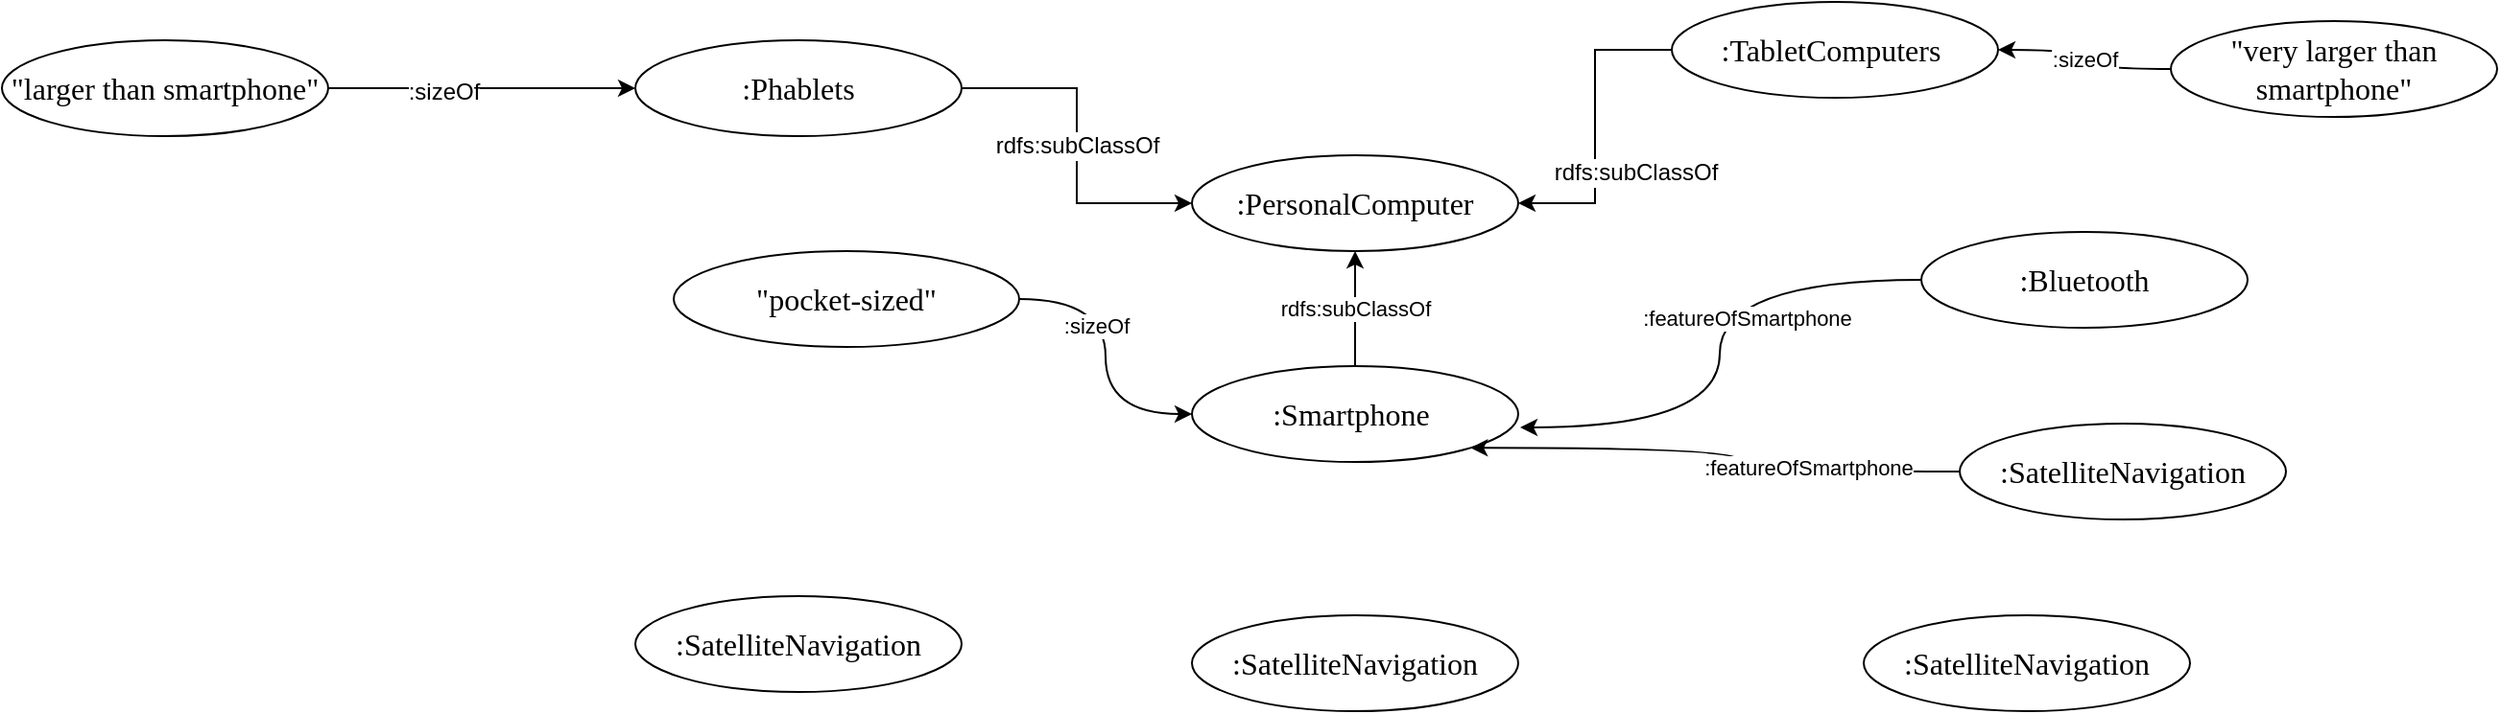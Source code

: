 <mxfile version="12.9.12" type="github"><diagram id="6EJmIQCMB_OZhvxzYGdf" name="Page-1"><mxGraphModel dx="1422" dy="762" grid="1" gridSize="10" guides="1" tooltips="1" connect="1" arrows="1" fold="1" page="1" pageScale="1" pageWidth="1333" pageHeight="750" math="0" shadow="0"><root><mxCell id="0"/><mxCell id="1" parent="0"/><mxCell id="hPxL_k1Vu3OS0e9sXAEU-1" value="&lt;span style=&quot;font-size: 12.0pt ; line-height: 107% ; font-family: &amp;#34;times new roman&amp;#34; , serif&quot;&gt;:PersonalComputer&lt;/span&gt;" style="ellipse;whiteSpace=wrap;html=1;" vertex="1" parent="1"><mxGeometry x="630" y="110" width="170" height="50" as="geometry"/></mxCell><mxCell id="hPxL_k1Vu3OS0e9sXAEU-8" value="rdfs:subClassOf" style="edgeStyle=orthogonalEdgeStyle;rounded=0;orthogonalLoop=1;jettySize=auto;html=1;exitX=0.5;exitY=0;exitDx=0;exitDy=0;entryX=0.5;entryY=1;entryDx=0;entryDy=0;" edge="1" parent="1" source="hPxL_k1Vu3OS0e9sXAEU-2" target="hPxL_k1Vu3OS0e9sXAEU-1"><mxGeometry relative="1" as="geometry"/></mxCell><mxCell id="hPxL_k1Vu3OS0e9sXAEU-2" value="&lt;span style=&quot;font-size: 12.0pt ; line-height: 107% ; font-family: &amp;#34;times new roman&amp;#34; , serif&quot;&gt;:S&lt;/span&gt;&lt;span style=&quot;font-size: 12.0pt ; line-height: 107% ; font-family: &amp;#34;times new roman&amp;#34; , serif&quot;&gt;martphone&amp;nbsp;&lt;/span&gt;" style="ellipse;whiteSpace=wrap;html=1;" vertex="1" parent="1"><mxGeometry x="630" y="220" width="170" height="50" as="geometry"/></mxCell><mxCell id="hPxL_k1Vu3OS0e9sXAEU-6" value="&lt;span style=&quot;font-family: &amp;#34;helvetica&amp;#34; ; font-style: normal ; font-weight: 400 ; letter-spacing: normal ; text-align: center ; text-indent: 0px ; text-transform: none ; word-spacing: 0px ; float: none ; display: inline&quot;&gt;&lt;font style=&quot;font-size: 12px&quot;&gt;rdfs:subClassOf&lt;/font&gt;&lt;/span&gt;" style="edgeStyle=orthogonalEdgeStyle;rounded=0;orthogonalLoop=1;jettySize=auto;html=1;exitX=1;exitY=0.5;exitDx=0;exitDy=0;entryX=0;entryY=0.5;entryDx=0;entryDy=0;" edge="1" parent="1" source="hPxL_k1Vu3OS0e9sXAEU-3" target="hPxL_k1Vu3OS0e9sXAEU-1"><mxGeometry relative="1" as="geometry"/></mxCell><mxCell id="hPxL_k1Vu3OS0e9sXAEU-3" value="&lt;span style=&quot;font-size: 12.0pt ; line-height: 107% ; font-family: &amp;#34;times new roman&amp;#34; , serif&quot;&gt;:P&lt;/span&gt;&lt;span style=&quot;font-size: 12.0pt ; line-height: 107% ; font-family: &amp;#34;times new roman&amp;#34; , serif&quot;&gt;hablets&lt;/span&gt;" style="ellipse;whiteSpace=wrap;html=1;" vertex="1" parent="1"><mxGeometry x="340" y="50" width="170" height="50" as="geometry"/></mxCell><mxCell id="hPxL_k1Vu3OS0e9sXAEU-7" style="edgeStyle=orthogonalEdgeStyle;rounded=0;orthogonalLoop=1;jettySize=auto;html=1;exitX=0;exitY=0.5;exitDx=0;exitDy=0;entryX=1;entryY=0.5;entryDx=0;entryDy=0;" edge="1" parent="1" source="hPxL_k1Vu3OS0e9sXAEU-4" target="hPxL_k1Vu3OS0e9sXAEU-1"><mxGeometry relative="1" as="geometry"><mxPoint x="810" y="75" as="targetPoint"/></mxGeometry></mxCell><mxCell id="hPxL_k1Vu3OS0e9sXAEU-9" value="&lt;font style=&quot;font-size: 12px&quot;&gt;rdfs:subClassOf&lt;/font&gt;" style="edgeLabel;html=1;align=center;verticalAlign=middle;resizable=0;points=[];" vertex="1" connectable="0" parent="hPxL_k1Vu3OS0e9sXAEU-7"><mxGeometry x="0.28" y="-1" relative="1" as="geometry"><mxPoint x="22" y="1" as="offset"/></mxGeometry></mxCell><mxCell id="hPxL_k1Vu3OS0e9sXAEU-4" value="&lt;span style=&quot;font-size: 12.0pt ; line-height: 107% ; font-family: &amp;#34;times new roman&amp;#34; , serif&quot;&gt;:T&lt;/span&gt;&lt;span style=&quot;font-size: 12.0pt ; line-height: 107% ; font-family: &amp;#34;times new roman&amp;#34; , serif&quot;&gt;&lt;span style=&quot;font-size: 12.0pt ; line-height: 107% ; font-family: &amp;#34;times new roman&amp;#34; , serif&quot;&gt;abletComputers&lt;/span&gt;&amp;nbsp;&lt;/span&gt;" style="ellipse;whiteSpace=wrap;html=1;" vertex="1" parent="1"><mxGeometry x="880" y="30" width="170" height="50" as="geometry"/></mxCell><mxCell id="hPxL_k1Vu3OS0e9sXAEU-15" style="edgeStyle=orthogonalEdgeStyle;curved=1;rounded=0;orthogonalLoop=1;jettySize=auto;html=1;entryX=0;entryY=0.5;entryDx=0;entryDy=0;" edge="1" parent="1" source="hPxL_k1Vu3OS0e9sXAEU-10" target="hPxL_k1Vu3OS0e9sXAEU-2"><mxGeometry relative="1" as="geometry"/></mxCell><mxCell id="hPxL_k1Vu3OS0e9sXAEU-16" value=":sizeOf" style="edgeLabel;html=1;align=center;verticalAlign=middle;resizable=0;points=[];" vertex="1" connectable="0" parent="hPxL_k1Vu3OS0e9sXAEU-15"><mxGeometry x="-0.467" y="-14" relative="1" as="geometry"><mxPoint as="offset"/></mxGeometry></mxCell><mxCell id="hPxL_k1Vu3OS0e9sXAEU-10" value="&lt;font face=&quot;times new roman, serif&quot;&gt;&lt;span style=&quot;font-size: 16px&quot;&gt;&quot;&lt;/span&gt;&lt;/font&gt;&lt;span style=&quot;font-size: 12.0pt ; line-height: 107% ; font-family: &amp;#34;times new roman&amp;#34; , serif&quot;&gt;pocket-sized&lt;/span&gt;&lt;font face=&quot;times new roman, serif&quot;&gt;&lt;span style=&quot;font-size: 16px&quot;&gt;&quot;&lt;/span&gt;&lt;/font&gt;" style="ellipse;whiteSpace=wrap;html=1;" vertex="1" parent="1"><mxGeometry x="360" y="160" width="180" height="50" as="geometry"/></mxCell><mxCell id="hPxL_k1Vu3OS0e9sXAEU-13" style="edgeStyle=orthogonalEdgeStyle;rounded=0;orthogonalLoop=1;jettySize=auto;html=1;exitX=1;exitY=0.5;exitDx=0;exitDy=0;" edge="1" parent="1" source="hPxL_k1Vu3OS0e9sXAEU-11" target="hPxL_k1Vu3OS0e9sXAEU-3"><mxGeometry relative="1" as="geometry"/></mxCell><mxCell id="hPxL_k1Vu3OS0e9sXAEU-14" value="&lt;font style=&quot;font-size: 12px&quot;&gt;:sizeOf&lt;/font&gt;" style="edgeLabel;html=1;align=center;verticalAlign=middle;resizable=0;points=[];" vertex="1" connectable="0" parent="hPxL_k1Vu3OS0e9sXAEU-13"><mxGeometry x="-0.25" y="-2" relative="1" as="geometry"><mxPoint as="offset"/></mxGeometry></mxCell><mxCell id="hPxL_k1Vu3OS0e9sXAEU-11" value="&lt;font face=&quot;times new roman, serif&quot;&gt;&lt;span style=&quot;font-size: 16px&quot;&gt;&quot;&lt;/span&gt;&lt;/font&gt;&lt;span style=&quot;font-size: 12.0pt ; line-height: 107% ; font-family: &amp;#34;times new roman&amp;#34; , serif&quot;&gt;larger than smartphone&lt;/span&gt;&lt;font face=&quot;times new roman, serif&quot;&gt;&lt;span style=&quot;font-size: 16px&quot;&gt;&quot;&lt;/span&gt;&lt;/font&gt;" style="ellipse;whiteSpace=wrap;html=1;" vertex="1" parent="1"><mxGeometry x="10" y="50" width="170" height="50" as="geometry"/></mxCell><mxCell id="hPxL_k1Vu3OS0e9sXAEU-17" value=":sizeOf" style="edgeStyle=orthogonalEdgeStyle;curved=1;rounded=0;orthogonalLoop=1;jettySize=auto;html=1;" edge="1" parent="1" source="hPxL_k1Vu3OS0e9sXAEU-12" target="hPxL_k1Vu3OS0e9sXAEU-4"><mxGeometry relative="1" as="geometry"><Array as="points"><mxPoint x="1095" y="65"/><mxPoint x="1095" y="55"/></Array></mxGeometry></mxCell><mxCell id="hPxL_k1Vu3OS0e9sXAEU-12" value="&lt;font face=&quot;times new roman, serif&quot;&gt;&lt;span style=&quot;font-size: 16px&quot;&gt;&quot;very&amp;nbsp;&lt;/span&gt;&lt;/font&gt;&lt;span style=&quot;font-size: 12.0pt ; line-height: 107% ; font-family: &amp;#34;times new roman&amp;#34; , serif&quot;&gt;larger than smartphone&lt;/span&gt;&lt;font face=&quot;times new roman, serif&quot;&gt;&lt;span style=&quot;font-size: 16px&quot;&gt;&quot;&lt;/span&gt;&lt;/font&gt;" style="ellipse;whiteSpace=wrap;html=1;" vertex="1" parent="1"><mxGeometry x="1140" y="40" width="170" height="50" as="geometry"/></mxCell><mxCell id="hPxL_k1Vu3OS0e9sXAEU-21" style="edgeStyle=orthogonalEdgeStyle;curved=1;rounded=0;orthogonalLoop=1;jettySize=auto;html=1;entryX=1;entryY=1;entryDx=0;entryDy=0;" edge="1" parent="1" source="hPxL_k1Vu3OS0e9sXAEU-18" target="hPxL_k1Vu3OS0e9sXAEU-2"><mxGeometry relative="1" as="geometry"/></mxCell><mxCell id="hPxL_k1Vu3OS0e9sXAEU-23" value=":featureOfSmartphone" style="edgeLabel;html=1;align=center;verticalAlign=middle;resizable=0;points=[];" vertex="1" connectable="0" parent="hPxL_k1Vu3OS0e9sXAEU-21"><mxGeometry x="-0.409" y="-2" relative="1" as="geometry"><mxPoint as="offset"/></mxGeometry></mxCell><mxCell id="hPxL_k1Vu3OS0e9sXAEU-18" value="&lt;span style=&quot;font-size: 12.0pt ; line-height: 107% ; font-family: &amp;#34;times new roman&amp;#34; , serif&quot;&gt;:S&lt;/span&gt;&lt;span style=&quot;font-size: 12.0pt ; line-height: 107% ; font-family: &amp;#34;times new roman&amp;#34; , serif&quot;&gt;atelliteNavigation&lt;/span&gt;" style="ellipse;whiteSpace=wrap;html=1;" vertex="1" parent="1"><mxGeometry x="1030" y="250" width="170" height="50" as="geometry"/></mxCell><mxCell id="hPxL_k1Vu3OS0e9sXAEU-20" style="edgeStyle=orthogonalEdgeStyle;curved=1;rounded=0;orthogonalLoop=1;jettySize=auto;html=1;entryX=1.006;entryY=0.64;entryDx=0;entryDy=0;entryPerimeter=0;" edge="1" parent="1" source="hPxL_k1Vu3OS0e9sXAEU-19" target="hPxL_k1Vu3OS0e9sXAEU-2"><mxGeometry relative="1" as="geometry"/></mxCell><mxCell id="hPxL_k1Vu3OS0e9sXAEU-22" value=":featureOfSmartphone" style="edgeLabel;html=1;align=center;verticalAlign=middle;resizable=0;points=[];" vertex="1" connectable="0" parent="hPxL_k1Vu3OS0e9sXAEU-20"><mxGeometry x="-0.364" y="20" relative="1" as="geometry"><mxPoint as="offset"/></mxGeometry></mxCell><mxCell id="hPxL_k1Vu3OS0e9sXAEU-19" value="&lt;font face=&quot;times new roman, serif&quot;&gt;&lt;span style=&quot;font-size: 16px&quot;&gt;:&lt;/span&gt;&lt;/font&gt;&lt;span style=&quot;font-size: 12.0pt ; line-height: 107% ; font-family: &amp;#34;times new roman&amp;#34; , serif&quot;&gt;Bluetooth&lt;/span&gt;&lt;span style=&quot;font-family: monospace ; font-size: 0px&quot;&gt;3CmxGraphModel%3E%3Croot%3E%3CmxCell%20id%3D%220%22%2F%3E%3CmxCell%20id%3D%221%22%20parent%3D%220%22%2F%3E%3CmxCell%20id%3D%222%22%20value%3D%22%26lt%3Bspan%20style%3D%26quot%3Bfont-size%3A%2012.0pt%20%3B%20line-height%3A%20107%25%20%3B%20font-family%3A%20%26amp%3B%2334%3Btimes%20new%20roman%26amp%3B%2334%3B%20%2C%20serif%26quot%3B%26gt%3B%3AS%26lt%3B%2Fspan%26gt%3B%26lt%3Bspan%20style%3D%26quot%3Bfont-size%3A%2012.0pt%20%3B%20line-height%3A%20107%25%20%3B%20font-family%3A%20%26amp%3B%2334%3Btimes%20new%20roman%26amp%3B%2334%3B%20%2C%20serif%26quot%3B%26gt%3Bmartphone%26amp%3Bnbsp%3B%26lt%3B%2Fspan%26gt%3B%22%20style%3D%22ellipse%3BwhiteSpace%3Dwrap%3Bhtml%3D1%3B%22%20vertex%3D%221%22%20parent%3D%221%22%3E%3CmxGeometry%20x%3D%22630%22%20y%3D%22220%22%20width%3D%22170%22%20height%3D%2250%22%20as%3D%22geometry%22%2F%3E%3C%2FmxCell%3E%3C%2Froot%3E%3C%2FmxGraphModel%3E&lt;/span&gt;" style="ellipse;whiteSpace=wrap;html=1;" vertex="1" parent="1"><mxGeometry x="1010" y="150" width="170" height="50" as="geometry"/></mxCell><mxCell id="hPxL_k1Vu3OS0e9sXAEU-24" value="&lt;span style=&quot;font-size: 12.0pt ; line-height: 107% ; font-family: &amp;#34;times new roman&amp;#34; , serif&quot;&gt;:S&lt;/span&gt;&lt;span style=&quot;font-size: 12.0pt ; line-height: 107% ; font-family: &amp;#34;times new roman&amp;#34; , serif&quot;&gt;atelliteNavigation&lt;/span&gt;" style="ellipse;whiteSpace=wrap;html=1;" vertex="1" parent="1"><mxGeometry x="980" y="350" width="170" height="50" as="geometry"/></mxCell><mxCell id="hPxL_k1Vu3OS0e9sXAEU-25" value="&lt;span style=&quot;font-size: 12.0pt ; line-height: 107% ; font-family: &amp;#34;times new roman&amp;#34; , serif&quot;&gt;:S&lt;/span&gt;&lt;span style=&quot;font-size: 12.0pt ; line-height: 107% ; font-family: &amp;#34;times new roman&amp;#34; , serif&quot;&gt;atelliteNavigation&lt;/span&gt;" style="ellipse;whiteSpace=wrap;html=1;" vertex="1" parent="1"><mxGeometry x="630" y="350" width="170" height="50" as="geometry"/></mxCell><mxCell id="hPxL_k1Vu3OS0e9sXAEU-26" value="&lt;span style=&quot;font-size: 12.0pt ; line-height: 107% ; font-family: &amp;#34;times new roman&amp;#34; , serif&quot;&gt;:S&lt;/span&gt;&lt;span style=&quot;font-size: 12.0pt ; line-height: 107% ; font-family: &amp;#34;times new roman&amp;#34; , serif&quot;&gt;atelliteNavigation&lt;/span&gt;" style="ellipse;whiteSpace=wrap;html=1;" vertex="1" parent="1"><mxGeometry x="340" y="340" width="170" height="50" as="geometry"/></mxCell></root></mxGraphModel></diagram></mxfile>